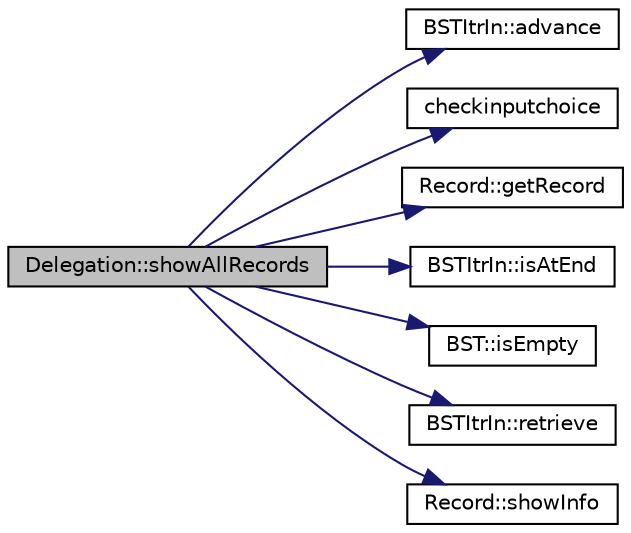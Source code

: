 digraph "Delegation::showAllRecords"
{
 // LATEX_PDF_SIZE
  edge [fontname="Helvetica",fontsize="10",labelfontname="Helvetica",labelfontsize="10"];
  node [fontname="Helvetica",fontsize="10",shape=record];
  rankdir="LR";
  Node1 [label="Delegation::showAllRecords",height=0.2,width=0.4,color="black", fillcolor="grey75", style="filled", fontcolor="black",tooltip=" "];
  Node1 -> Node2 [color="midnightblue",fontsize="10",style="solid",fontname="Helvetica"];
  Node2 [label="BSTItrIn::advance",height=0.2,width=0.4,color="black", fillcolor="white", style="filled",URL="$class_b_s_t_itr_in.html#ac772d3ebbac748c5f8cf9bc659f2e32c",tooltip=" "];
  Node1 -> Node3 [color="midnightblue",fontsize="10",style="solid",fontname="Helvetica"];
  Node3 [label="checkinputchoice",height=0.2,width=0.4,color="black", fillcolor="white", style="filled",URL="$_menus_8cpp.html#a9a825f830de2a8df955bbffae0852fd8",tooltip=" "];
  Node1 -> Node4 [color="midnightblue",fontsize="10",style="solid",fontname="Helvetica"];
  Node4 [label="Record::getRecord",height=0.2,width=0.4,color="black", fillcolor="white", style="filled",URL="$class_record.html#ac05f060acc45e41a73a2ccaa31b1adb2",tooltip=" "];
  Node1 -> Node5 [color="midnightblue",fontsize="10",style="solid",fontname="Helvetica"];
  Node5 [label="BSTItrIn::isAtEnd",height=0.2,width=0.4,color="black", fillcolor="white", style="filled",URL="$class_b_s_t_itr_in.html#a6f9a43217862c263a9bf15b9a08b889a",tooltip=" "];
  Node1 -> Node6 [color="midnightblue",fontsize="10",style="solid",fontname="Helvetica"];
  Node6 [label="BST::isEmpty",height=0.2,width=0.4,color="black", fillcolor="white", style="filled",URL="$class_b_s_t.html#a10fd737b2be62437023407fdc123f728",tooltip=" "];
  Node1 -> Node7 [color="midnightblue",fontsize="10",style="solid",fontname="Helvetica"];
  Node7 [label="BSTItrIn::retrieve",height=0.2,width=0.4,color="black", fillcolor="white", style="filled",URL="$class_b_s_t_itr_in.html#ac7ac215c1247bd25fc1fdb8053826a32",tooltip=" "];
  Node1 -> Node8 [color="midnightblue",fontsize="10",style="solid",fontname="Helvetica"];
  Node8 [label="Record::showInfo",height=0.2,width=0.4,color="black", fillcolor="white", style="filled",URL="$class_record.html#a9e80951bf7347a1ddb214059a7a63dab",tooltip=" "];
}
